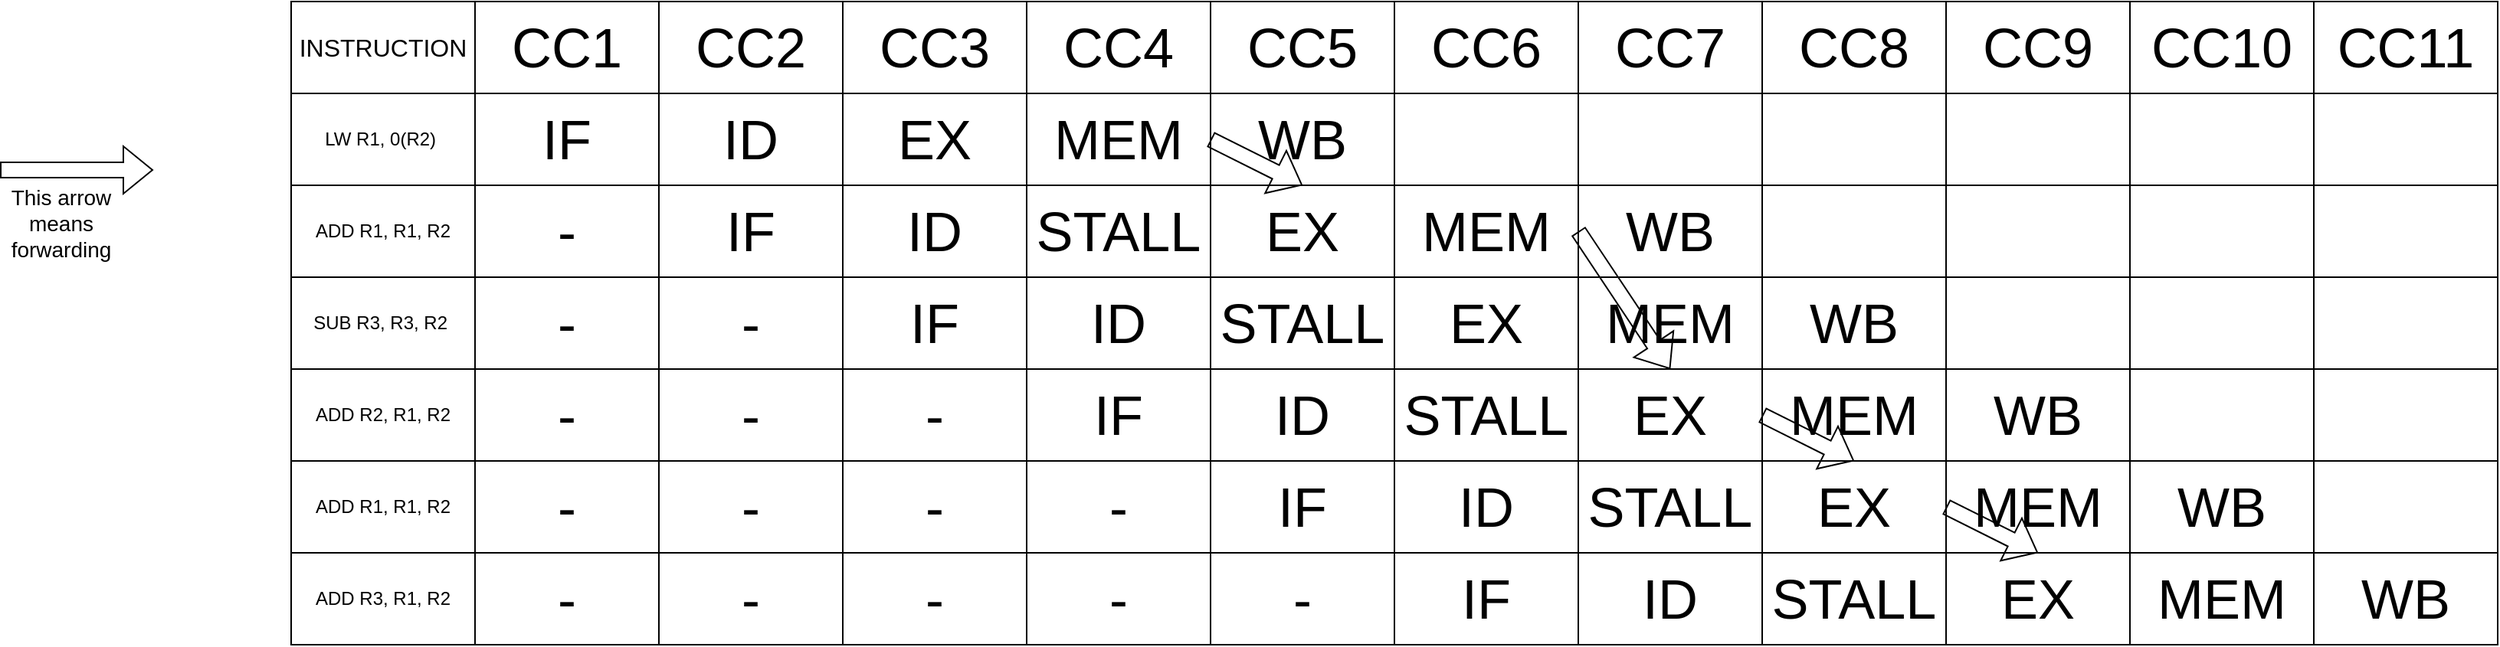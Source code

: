 <mxfile>
    <diagram id="159i7CWXNdlffMHSl1L0" name="Page-1">
        <mxGraphModel dx="2476" dy="864" grid="1" gridSize="10" guides="1" tooltips="1" connect="1" arrows="1" fold="1" page="1" pageScale="1" pageWidth="827" pageHeight="1169" background="#FFFFFF" math="0" shadow="0">
            <root>
                <mxCell id="0"/>
                <mxCell id="1" parent="0"/>
                <mxCell id="JhjFdFe-J3i2mgKOBmKf-1" value="&lt;font style=&quot;font-size: 36px;&quot;&gt;IF&lt;/font&gt;" style="rounded=0;whiteSpace=wrap;html=1;" parent="1" vertex="1">
                    <mxGeometry x="100" y="220" width="120" height="60" as="geometry"/>
                </mxCell>
                <mxCell id="JhjFdFe-J3i2mgKOBmKf-2" value="&lt;font style=&quot;font-size: 36px;&quot;&gt;ID&lt;/font&gt;" style="rounded=0;whiteSpace=wrap;html=1;" parent="1" vertex="1">
                    <mxGeometry x="220" y="220" width="120" height="60" as="geometry"/>
                </mxCell>
                <mxCell id="JhjFdFe-J3i2mgKOBmKf-3" value="&lt;font style=&quot;font-size: 36px;&quot;&gt;EX&lt;/font&gt;" style="rounded=0;whiteSpace=wrap;html=1;" parent="1" vertex="1">
                    <mxGeometry x="340" y="220" width="120" height="60" as="geometry"/>
                </mxCell>
                <mxCell id="JhjFdFe-J3i2mgKOBmKf-4" value="&lt;font style=&quot;font-size: 36px;&quot;&gt;MEM&lt;/font&gt;" style="rounded=0;whiteSpace=wrap;html=1;" parent="1" vertex="1">
                    <mxGeometry x="460" y="220" width="120" height="60" as="geometry"/>
                </mxCell>
                <mxCell id="JhjFdFe-J3i2mgKOBmKf-5" value="&lt;font style=&quot;font-size: 36px;&quot;&gt;WB&lt;/font&gt;" style="rounded=0;whiteSpace=wrap;html=1;" parent="1" vertex="1">
                    <mxGeometry x="580" y="220" width="120" height="60" as="geometry"/>
                </mxCell>
                <mxCell id="JhjFdFe-J3i2mgKOBmKf-6" value="" style="rounded=0;whiteSpace=wrap;html=1;" parent="1" vertex="1">
                    <mxGeometry x="700" y="220" width="120" height="60" as="geometry"/>
                </mxCell>
                <mxCell id="JhjFdFe-J3i2mgKOBmKf-7" value="" style="rounded=0;whiteSpace=wrap;html=1;" parent="1" vertex="1">
                    <mxGeometry x="820" y="220" width="120" height="60" as="geometry"/>
                </mxCell>
                <mxCell id="JhjFdFe-J3i2mgKOBmKf-8" value="" style="rounded=0;whiteSpace=wrap;html=1;" parent="1" vertex="1">
                    <mxGeometry x="940" y="220" width="120" height="60" as="geometry"/>
                </mxCell>
                <mxCell id="JhjFdFe-J3i2mgKOBmKf-9" value="" style="rounded=0;whiteSpace=wrap;html=1;" parent="1" vertex="1">
                    <mxGeometry x="1060" y="220" width="120" height="60" as="geometry"/>
                </mxCell>
                <mxCell id="JhjFdFe-J3i2mgKOBmKf-10" value="" style="rounded=0;whiteSpace=wrap;html=1;" parent="1" vertex="1">
                    <mxGeometry x="1180" y="220" width="120" height="60" as="geometry"/>
                </mxCell>
                <mxCell id="JhjFdFe-J3i2mgKOBmKf-11" value="" style="rounded=0;whiteSpace=wrap;html=1;" parent="1" vertex="1">
                    <mxGeometry x="1300" y="220" width="120" height="60" as="geometry"/>
                </mxCell>
                <mxCell id="JhjFdFe-J3i2mgKOBmKf-17" value="&lt;font style=&quot;font-size: 36px;&quot;&gt;-&lt;/font&gt;" style="rounded=0;whiteSpace=wrap;html=1;" parent="1" vertex="1">
                    <mxGeometry x="100" y="280" width="120" height="60" as="geometry"/>
                </mxCell>
                <mxCell id="JhjFdFe-J3i2mgKOBmKf-18" value="&lt;span style=&quot;font-size: 36px;&quot;&gt;IF&lt;/span&gt;" style="rounded=0;whiteSpace=wrap;html=1;" parent="1" vertex="1">
                    <mxGeometry x="220" y="280" width="120" height="60" as="geometry"/>
                </mxCell>
                <mxCell id="JhjFdFe-J3i2mgKOBmKf-19" value="&lt;span style=&quot;font-size: 36px;&quot;&gt;ID&lt;/span&gt;" style="rounded=0;whiteSpace=wrap;html=1;" parent="1" vertex="1">
                    <mxGeometry x="340" y="280" width="120" height="60" as="geometry"/>
                </mxCell>
                <mxCell id="JhjFdFe-J3i2mgKOBmKf-20" value="&lt;font style=&quot;font-size: 36px;&quot;&gt;STALL&lt;/font&gt;" style="rounded=0;whiteSpace=wrap;html=1;" parent="1" vertex="1">
                    <mxGeometry x="460" y="280" width="120" height="60" as="geometry"/>
                </mxCell>
                <mxCell id="JhjFdFe-J3i2mgKOBmKf-21" value="&lt;span style=&quot;font-size: 36px;&quot;&gt;EX&lt;/span&gt;" style="rounded=0;whiteSpace=wrap;html=1;" parent="1" vertex="1">
                    <mxGeometry x="580" y="280" width="120" height="60" as="geometry"/>
                </mxCell>
                <mxCell id="JhjFdFe-J3i2mgKOBmKf-22" value="&lt;span style=&quot;font-size: 36px;&quot;&gt;MEM&lt;/span&gt;" style="rounded=0;whiteSpace=wrap;html=1;" parent="1" vertex="1">
                    <mxGeometry x="700" y="280" width="120" height="60" as="geometry"/>
                </mxCell>
                <mxCell id="JhjFdFe-J3i2mgKOBmKf-23" value="&lt;span style=&quot;font-size: 36px;&quot;&gt;WB&lt;/span&gt;" style="rounded=0;whiteSpace=wrap;html=1;" parent="1" vertex="1">
                    <mxGeometry x="820" y="280" width="120" height="60" as="geometry"/>
                </mxCell>
                <mxCell id="JhjFdFe-J3i2mgKOBmKf-24" value="" style="rounded=0;whiteSpace=wrap;html=1;" parent="1" vertex="1">
                    <mxGeometry x="940" y="280" width="120" height="60" as="geometry"/>
                </mxCell>
                <mxCell id="JhjFdFe-J3i2mgKOBmKf-25" value="" style="rounded=0;whiteSpace=wrap;html=1;" parent="1" vertex="1">
                    <mxGeometry x="1060" y="280" width="120" height="60" as="geometry"/>
                </mxCell>
                <mxCell id="JhjFdFe-J3i2mgKOBmKf-26" value="" style="rounded=0;whiteSpace=wrap;html=1;" parent="1" vertex="1">
                    <mxGeometry x="1180" y="280" width="120" height="60" as="geometry"/>
                </mxCell>
                <mxCell id="JhjFdFe-J3i2mgKOBmKf-27" value="" style="rounded=0;whiteSpace=wrap;html=1;" parent="1" vertex="1">
                    <mxGeometry x="1300" y="280" width="120" height="60" as="geometry"/>
                </mxCell>
                <mxCell id="JhjFdFe-J3i2mgKOBmKf-35" value="&lt;span style=&quot;font-size: 36px;&quot;&gt;IF&lt;/span&gt;" style="rounded=0;whiteSpace=wrap;html=1;" parent="1" vertex="1">
                    <mxGeometry x="340" y="340" width="120" height="60" as="geometry"/>
                </mxCell>
                <mxCell id="JhjFdFe-J3i2mgKOBmKf-36" value="&lt;span style=&quot;font-size: 36px;&quot;&gt;ID&lt;/span&gt;" style="rounded=0;whiteSpace=wrap;html=1;" parent="1" vertex="1">
                    <mxGeometry x="460" y="340" width="120" height="60" as="geometry"/>
                </mxCell>
                <mxCell id="JhjFdFe-J3i2mgKOBmKf-37" value="&lt;span style=&quot;font-size: 36px;&quot;&gt;STALL&lt;/span&gt;" style="rounded=0;whiteSpace=wrap;html=1;" parent="1" vertex="1">
                    <mxGeometry x="580" y="340" width="120" height="60" as="geometry"/>
                </mxCell>
                <mxCell id="JhjFdFe-J3i2mgKOBmKf-38" value="&lt;span style=&quot;font-size: 36px;&quot;&gt;EX&lt;/span&gt;" style="rounded=0;whiteSpace=wrap;html=1;" parent="1" vertex="1">
                    <mxGeometry x="700" y="340" width="120" height="60" as="geometry"/>
                </mxCell>
                <mxCell id="JhjFdFe-J3i2mgKOBmKf-39" value="&lt;span style=&quot;font-size: 36px;&quot;&gt;MEM&lt;/span&gt;" style="rounded=0;whiteSpace=wrap;html=1;" parent="1" vertex="1">
                    <mxGeometry x="820" y="340" width="120" height="60" as="geometry"/>
                </mxCell>
                <mxCell id="JhjFdFe-J3i2mgKOBmKf-40" value="&lt;span style=&quot;font-size: 36px;&quot;&gt;WB&lt;/span&gt;" style="rounded=0;whiteSpace=wrap;html=1;" parent="1" vertex="1">
                    <mxGeometry x="940" y="340" width="120" height="60" as="geometry"/>
                </mxCell>
                <mxCell id="JhjFdFe-J3i2mgKOBmKf-41" value="" style="rounded=0;whiteSpace=wrap;html=1;" parent="1" vertex="1">
                    <mxGeometry x="1060" y="340" width="120" height="60" as="geometry"/>
                </mxCell>
                <mxCell id="JhjFdFe-J3i2mgKOBmKf-42" value="" style="rounded=0;whiteSpace=wrap;html=1;" parent="1" vertex="1">
                    <mxGeometry x="1180" y="340" width="120" height="60" as="geometry"/>
                </mxCell>
                <mxCell id="JhjFdFe-J3i2mgKOBmKf-43" value="" style="rounded=0;whiteSpace=wrap;html=1;" parent="1" vertex="1">
                    <mxGeometry x="1300" y="340" width="120" height="60" as="geometry"/>
                </mxCell>
                <mxCell id="JhjFdFe-J3i2mgKOBmKf-52" value="&lt;span style=&quot;font-size: 36px;&quot;&gt;IF&lt;/span&gt;" style="rounded=0;whiteSpace=wrap;html=1;" parent="1" vertex="1">
                    <mxGeometry x="460" y="400" width="120" height="60" as="geometry"/>
                </mxCell>
                <mxCell id="JhjFdFe-J3i2mgKOBmKf-53" value="&lt;span style=&quot;font-size: 36px;&quot;&gt;ID&lt;/span&gt;" style="rounded=0;whiteSpace=wrap;html=1;" parent="1" vertex="1">
                    <mxGeometry x="580" y="400" width="120" height="60" as="geometry"/>
                </mxCell>
                <mxCell id="JhjFdFe-J3i2mgKOBmKf-54" value="&lt;span style=&quot;font-size: 36px;&quot;&gt;STALL&lt;/span&gt;" style="rounded=0;whiteSpace=wrap;html=1;" parent="1" vertex="1">
                    <mxGeometry x="700" y="400" width="120" height="60" as="geometry"/>
                </mxCell>
                <mxCell id="JhjFdFe-J3i2mgKOBmKf-55" value="&lt;span style=&quot;font-size: 36px;&quot;&gt;EX&lt;/span&gt;" style="rounded=0;whiteSpace=wrap;html=1;" parent="1" vertex="1">
                    <mxGeometry x="820" y="400" width="120" height="60" as="geometry"/>
                </mxCell>
                <mxCell id="JhjFdFe-J3i2mgKOBmKf-56" value="&lt;span style=&quot;font-size: 36px;&quot;&gt;MEM&lt;/span&gt;" style="rounded=0;whiteSpace=wrap;html=1;" parent="1" vertex="1">
                    <mxGeometry x="940" y="400" width="120" height="60" as="geometry"/>
                </mxCell>
                <mxCell id="JhjFdFe-J3i2mgKOBmKf-57" value="&lt;span style=&quot;font-size: 36px;&quot;&gt;WB&lt;/span&gt;" style="rounded=0;whiteSpace=wrap;html=1;" parent="1" vertex="1">
                    <mxGeometry x="1060" y="400" width="120" height="60" as="geometry"/>
                </mxCell>
                <mxCell id="JhjFdFe-J3i2mgKOBmKf-58" value="" style="rounded=0;whiteSpace=wrap;html=1;" parent="1" vertex="1">
                    <mxGeometry x="1180" y="400" width="120" height="60" as="geometry"/>
                </mxCell>
                <mxCell id="JhjFdFe-J3i2mgKOBmKf-59" value="" style="rounded=0;whiteSpace=wrap;html=1;" parent="1" vertex="1">
                    <mxGeometry x="1300" y="400" width="120" height="60" as="geometry"/>
                </mxCell>
                <mxCell id="JhjFdFe-J3i2mgKOBmKf-101" value="&lt;span style=&quot;font-size: 36px;&quot;&gt;IF&lt;/span&gt;" style="rounded=0;whiteSpace=wrap;html=1;" parent="1" vertex="1">
                    <mxGeometry x="580" y="460" width="120" height="60" as="geometry"/>
                </mxCell>
                <mxCell id="JhjFdFe-J3i2mgKOBmKf-102" value="&lt;span style=&quot;font-size: 36px;&quot;&gt;ID&lt;/span&gt;" style="rounded=0;whiteSpace=wrap;html=1;" parent="1" vertex="1">
                    <mxGeometry x="700" y="460" width="120" height="60" as="geometry"/>
                </mxCell>
                <mxCell id="JhjFdFe-J3i2mgKOBmKf-103" value="&lt;span style=&quot;font-size: 36px;&quot;&gt;STALL&lt;/span&gt;" style="rounded=0;whiteSpace=wrap;html=1;" parent="1" vertex="1">
                    <mxGeometry x="820" y="460" width="120" height="60" as="geometry"/>
                </mxCell>
                <mxCell id="JhjFdFe-J3i2mgKOBmKf-104" value="&lt;span style=&quot;font-size: 36px;&quot;&gt;EX&lt;/span&gt;" style="rounded=0;whiteSpace=wrap;html=1;" parent="1" vertex="1">
                    <mxGeometry x="940" y="460" width="120" height="60" as="geometry"/>
                </mxCell>
                <mxCell id="JhjFdFe-J3i2mgKOBmKf-105" value="&lt;span style=&quot;font-size: 36px;&quot;&gt;MEM&lt;/span&gt;" style="rounded=0;whiteSpace=wrap;html=1;" parent="1" vertex="1">
                    <mxGeometry x="1060" y="460" width="120" height="60" as="geometry"/>
                </mxCell>
                <mxCell id="JhjFdFe-J3i2mgKOBmKf-106" value="&lt;span style=&quot;font-size: 36px;&quot;&gt;WB&lt;/span&gt;" style="rounded=0;whiteSpace=wrap;html=1;" parent="1" vertex="1">
                    <mxGeometry x="1180" y="460" width="120" height="60" as="geometry"/>
                </mxCell>
                <mxCell id="JhjFdFe-J3i2mgKOBmKf-107" value="" style="rounded=0;whiteSpace=wrap;html=1;" parent="1" vertex="1">
                    <mxGeometry x="1300" y="460" width="120" height="60" as="geometry"/>
                </mxCell>
                <mxCell id="JhjFdFe-J3i2mgKOBmKf-118" value="&lt;span style=&quot;font-size: 36px;&quot;&gt;IF&lt;/span&gt;" style="rounded=0;whiteSpace=wrap;html=1;" parent="1" vertex="1">
                    <mxGeometry x="700" y="520" width="120" height="60" as="geometry"/>
                </mxCell>
                <mxCell id="JhjFdFe-J3i2mgKOBmKf-119" value="&lt;span style=&quot;font-size: 36px;&quot;&gt;ID&lt;/span&gt;" style="rounded=0;whiteSpace=wrap;html=1;" parent="1" vertex="1">
                    <mxGeometry x="820" y="520" width="120" height="60" as="geometry"/>
                </mxCell>
                <mxCell id="JhjFdFe-J3i2mgKOBmKf-120" value="&lt;span style=&quot;font-size: 36px;&quot;&gt;STALL&lt;/span&gt;" style="rounded=0;whiteSpace=wrap;html=1;" parent="1" vertex="1">
                    <mxGeometry x="940" y="520" width="120" height="60" as="geometry"/>
                </mxCell>
                <mxCell id="JhjFdFe-J3i2mgKOBmKf-121" value="&lt;span style=&quot;font-size: 36px;&quot;&gt;EX&lt;/span&gt;" style="rounded=0;whiteSpace=wrap;html=1;" parent="1" vertex="1">
                    <mxGeometry x="1060" y="520" width="120" height="60" as="geometry"/>
                </mxCell>
                <mxCell id="JhjFdFe-J3i2mgKOBmKf-122" value="&lt;span style=&quot;font-size: 36px;&quot;&gt;MEM&lt;/span&gt;" style="rounded=0;whiteSpace=wrap;html=1;" parent="1" vertex="1">
                    <mxGeometry x="1180" y="520" width="120" height="60" as="geometry"/>
                </mxCell>
                <mxCell id="JhjFdFe-J3i2mgKOBmKf-123" value="&lt;span style=&quot;font-size: 36px;&quot;&gt;WB&lt;/span&gt;" style="rounded=0;whiteSpace=wrap;html=1;" parent="1" vertex="1">
                    <mxGeometry x="1300" y="520" width="120" height="60" as="geometry"/>
                </mxCell>
                <mxCell id="JhjFdFe-J3i2mgKOBmKf-162" value="&lt;font style=&quot;font-size: 36px;&quot;&gt;-&lt;/font&gt;" style="rounded=0;whiteSpace=wrap;html=1;" parent="1" vertex="1">
                    <mxGeometry x="220" y="340" width="120" height="60" as="geometry"/>
                </mxCell>
                <mxCell id="JhjFdFe-J3i2mgKOBmKf-163" value="&lt;font style=&quot;font-size: 36px;&quot;&gt;-&lt;/font&gt;" style="rounded=0;whiteSpace=wrap;html=1;" parent="1" vertex="1">
                    <mxGeometry x="340" y="400" width="120" height="60" as="geometry"/>
                </mxCell>
                <mxCell id="JhjFdFe-J3i2mgKOBmKf-164" value="&lt;font style=&quot;font-size: 36px;&quot;&gt;-&lt;/font&gt;" style="rounded=0;whiteSpace=wrap;html=1;" parent="1" vertex="1">
                    <mxGeometry x="460" y="460" width="120" height="60" as="geometry"/>
                </mxCell>
                <mxCell id="JhjFdFe-J3i2mgKOBmKf-165" value="&lt;font style=&quot;font-size: 36px;&quot;&gt;-&lt;/font&gt;" style="rounded=0;whiteSpace=wrap;html=1;" parent="1" vertex="1">
                    <mxGeometry x="580" y="520" width="120" height="60" as="geometry"/>
                </mxCell>
                <mxCell id="JhjFdFe-J3i2mgKOBmKf-168" value="&lt;font style=&quot;font-size: 36px;&quot;&gt;-&lt;/font&gt;" style="rounded=0;whiteSpace=wrap;html=1;" parent="1" vertex="1">
                    <mxGeometry x="100" y="340" width="120" height="60" as="geometry"/>
                </mxCell>
                <mxCell id="JhjFdFe-J3i2mgKOBmKf-169" value="&lt;font style=&quot;font-size: 36px;&quot;&gt;-&lt;/font&gt;" style="rounded=0;whiteSpace=wrap;html=1;" parent="1" vertex="1">
                    <mxGeometry x="100" y="400" width="120" height="60" as="geometry"/>
                </mxCell>
                <mxCell id="JhjFdFe-J3i2mgKOBmKf-170" value="&lt;font style=&quot;font-size: 36px;&quot;&gt;-&lt;/font&gt;" style="rounded=0;whiteSpace=wrap;html=1;" parent="1" vertex="1">
                    <mxGeometry x="100" y="460" width="120" height="60" as="geometry"/>
                </mxCell>
                <mxCell id="JhjFdFe-J3i2mgKOBmKf-175" value="&lt;font style=&quot;font-size: 36px;&quot;&gt;-&lt;/font&gt;" style="rounded=0;whiteSpace=wrap;html=1;" parent="1" vertex="1">
                    <mxGeometry x="220" y="400" width="120" height="60" as="geometry"/>
                </mxCell>
                <mxCell id="JhjFdFe-J3i2mgKOBmKf-176" value="&lt;font style=&quot;font-size: 36px;&quot;&gt;-&lt;/font&gt;" style="rounded=0;whiteSpace=wrap;html=1;" parent="1" vertex="1">
                    <mxGeometry x="220" y="460" width="120" height="60" as="geometry"/>
                </mxCell>
                <mxCell id="JhjFdFe-J3i2mgKOBmKf-177" value="&lt;font style=&quot;font-size: 36px;&quot;&gt;-&lt;/font&gt;" style="rounded=0;whiteSpace=wrap;html=1;" parent="1" vertex="1">
                    <mxGeometry x="340" y="460" width="120" height="60" as="geometry"/>
                </mxCell>
                <mxCell id="JhjFdFe-J3i2mgKOBmKf-178" value="&lt;font style=&quot;font-size: 36px;&quot;&gt;-&lt;/font&gt;" style="rounded=0;whiteSpace=wrap;html=1;" parent="1" vertex="1">
                    <mxGeometry x="340" y="520" width="120" height="60" as="geometry"/>
                </mxCell>
                <mxCell id="JhjFdFe-J3i2mgKOBmKf-179" value="&lt;font style=&quot;font-size: 36px;&quot;&gt;-&lt;/font&gt;" style="rounded=0;whiteSpace=wrap;html=1;" parent="1" vertex="1">
                    <mxGeometry x="100" y="520" width="120" height="60" as="geometry"/>
                </mxCell>
                <mxCell id="JhjFdFe-J3i2mgKOBmKf-181" value="&lt;font style=&quot;font-size: 36px;&quot;&gt;-&lt;/font&gt;" style="rounded=0;whiteSpace=wrap;html=1;" parent="1" vertex="1">
                    <mxGeometry x="220" y="520" width="120" height="60" as="geometry"/>
                </mxCell>
                <mxCell id="JhjFdFe-J3i2mgKOBmKf-183" value="&lt;font style=&quot;font-size: 36px;&quot;&gt;-&lt;/font&gt;" style="rounded=0;whiteSpace=wrap;html=1;" parent="1" vertex="1">
                    <mxGeometry x="460" y="520" width="120" height="60" as="geometry"/>
                </mxCell>
                <mxCell id="JhjFdFe-J3i2mgKOBmKf-193" value="&lt;span style=&quot;font-size: 36px;&quot;&gt;CC7&lt;/span&gt;" style="rounded=0;whiteSpace=wrap;html=1;" parent="1" vertex="1">
                    <mxGeometry x="820" y="160" width="120" height="60" as="geometry"/>
                </mxCell>
                <mxCell id="JhjFdFe-J3i2mgKOBmKf-194" value="&lt;span style=&quot;font-size: 36px;&quot;&gt;CC8&lt;/span&gt;" style="rounded=0;whiteSpace=wrap;html=1;" parent="1" vertex="1">
                    <mxGeometry x="940" y="160" width="120" height="60" as="geometry"/>
                </mxCell>
                <mxCell id="JhjFdFe-J3i2mgKOBmKf-195" value="&lt;span style=&quot;font-size: 36px;&quot;&gt;CC9&lt;br&gt;&lt;/span&gt;" style="rounded=0;whiteSpace=wrap;html=1;" parent="1" vertex="1">
                    <mxGeometry x="1060" y="160" width="120" height="60" as="geometry"/>
                </mxCell>
                <mxCell id="JhjFdFe-J3i2mgKOBmKf-196" value="&lt;span style=&quot;font-size: 36px;&quot;&gt;CC10&lt;/span&gt;" style="rounded=0;whiteSpace=wrap;html=1;" parent="1" vertex="1">
                    <mxGeometry x="1180" y="160" width="120" height="60" as="geometry"/>
                </mxCell>
                <mxCell id="JhjFdFe-J3i2mgKOBmKf-197" value="&lt;span style=&quot;font-size: 36px;&quot;&gt;CC11&lt;/span&gt;" style="rounded=0;whiteSpace=wrap;html=1;" parent="1" vertex="1">
                    <mxGeometry x="1300" y="160" width="120" height="60" as="geometry"/>
                </mxCell>
                <mxCell id="JhjFdFe-J3i2mgKOBmKf-199" value="&lt;font style=&quot;font-size: 36px;&quot;&gt;CC6&lt;/font&gt;" style="rounded=0;whiteSpace=wrap;html=1;" parent="1" vertex="1">
                    <mxGeometry x="700" y="160" width="120" height="60" as="geometry"/>
                </mxCell>
                <mxCell id="JhjFdFe-J3i2mgKOBmKf-200" value="&lt;font style=&quot;font-size: 36px;&quot;&gt;CC1&lt;/font&gt;" style="rounded=0;whiteSpace=wrap;html=1;" parent="1" vertex="1">
                    <mxGeometry x="100" y="160" width="120" height="60" as="geometry"/>
                </mxCell>
                <mxCell id="JhjFdFe-J3i2mgKOBmKf-201" value="&lt;font style=&quot;font-size: 36px;&quot;&gt;CC2&lt;/font&gt;" style="rounded=0;whiteSpace=wrap;html=1;" parent="1" vertex="1">
                    <mxGeometry x="220" y="160" width="120" height="60" as="geometry"/>
                </mxCell>
                <mxCell id="JhjFdFe-J3i2mgKOBmKf-202" value="&lt;font style=&quot;font-size: 36px;&quot;&gt;CC4&lt;/font&gt;" style="rounded=0;whiteSpace=wrap;html=1;" parent="1" vertex="1">
                    <mxGeometry x="460" y="160" width="120" height="60" as="geometry"/>
                </mxCell>
                <mxCell id="JhjFdFe-J3i2mgKOBmKf-203" value="&lt;font style=&quot;font-size: 36px;&quot;&gt;CC3&lt;/font&gt;" style="rounded=0;whiteSpace=wrap;html=1;" parent="1" vertex="1">
                    <mxGeometry x="340" y="160" width="120" height="60" as="geometry"/>
                </mxCell>
                <mxCell id="JhjFdFe-J3i2mgKOBmKf-204" value="&lt;font style=&quot;font-size: 36px;&quot;&gt;CC5&lt;/font&gt;" style="rounded=0;whiteSpace=wrap;html=1;" parent="1" vertex="1">
                    <mxGeometry x="580" y="160" width="120" height="60" as="geometry"/>
                </mxCell>
                <mxCell id="JhjFdFe-J3i2mgKOBmKf-206" value="LW R1, 0(R2)&amp;nbsp;" style="rounded=0;whiteSpace=wrap;html=1;" parent="1" vertex="1">
                    <mxGeometry x="-20" y="220" width="120" height="60" as="geometry"/>
                </mxCell>
                <mxCell id="JhjFdFe-J3i2mgKOBmKf-207" value="ADD R1, R1, R2" style="rounded=0;whiteSpace=wrap;html=1;" parent="1" vertex="1">
                    <mxGeometry x="-20" y="280" width="120" height="60" as="geometry"/>
                </mxCell>
                <mxCell id="JhjFdFe-J3i2mgKOBmKf-208" value="SUB R3, R3, R2&amp;nbsp;" style="rounded=0;whiteSpace=wrap;html=1;" parent="1" vertex="1">
                    <mxGeometry x="-20" y="340" width="120" height="60" as="geometry"/>
                </mxCell>
                <mxCell id="JhjFdFe-J3i2mgKOBmKf-209" value="ADD R2, R1, R2" style="rounded=0;whiteSpace=wrap;html=1;" parent="1" vertex="1">
                    <mxGeometry x="-20" y="400" width="120" height="60" as="geometry"/>
                </mxCell>
                <mxCell id="JhjFdFe-J3i2mgKOBmKf-210" value="ADD R1, R1, R2" style="rounded=0;whiteSpace=wrap;html=1;" parent="1" vertex="1">
                    <mxGeometry x="-20" y="460" width="120" height="60" as="geometry"/>
                </mxCell>
                <mxCell id="JhjFdFe-J3i2mgKOBmKf-211" value="ADD R3, R1, R2" style="rounded=0;whiteSpace=wrap;html=1;" parent="1" vertex="1">
                    <mxGeometry x="-20" y="520" width="120" height="60" as="geometry"/>
                </mxCell>
                <mxCell id="JhjFdFe-J3i2mgKOBmKf-212" value="&lt;font size=&quot;3&quot;&gt;INSTRUCTION&lt;/font&gt;" style="rounded=0;whiteSpace=wrap;html=1;" parent="1" vertex="1">
                    <mxGeometry x="-20" y="160" width="120" height="60" as="geometry"/>
                </mxCell>
                <mxCell id="JhjFdFe-J3i2mgKOBmKf-214" value="" style="shape=flexArrow;endArrow=classic;html=1;rounded=0;fontSize=24;entryX=0.5;entryY=1;entryDx=0;entryDy=0;exitX=0;exitY=0.5;exitDx=0;exitDy=0;" parent="1" source="JhjFdFe-J3i2mgKOBmKf-5" target="JhjFdFe-J3i2mgKOBmKf-5" edge="1">
                    <mxGeometry width="50" height="50" relative="1" as="geometry">
                        <mxPoint x="660" y="310" as="sourcePoint"/>
                        <mxPoint x="710" y="260" as="targetPoint"/>
                    </mxGeometry>
                </mxCell>
                <mxCell id="JhjFdFe-J3i2mgKOBmKf-217" value="" style="shape=flexArrow;endArrow=classic;html=1;rounded=0;fontSize=24;entryX=0.5;entryY=0;entryDx=0;entryDy=0;" parent="1" target="JhjFdFe-J3i2mgKOBmKf-104" edge="1">
                    <mxGeometry width="50" height="50" relative="1" as="geometry">
                        <mxPoint x="940" y="430" as="sourcePoint"/>
                        <mxPoint x="890" y="410" as="targetPoint"/>
                    </mxGeometry>
                </mxCell>
                <mxCell id="JhjFdFe-J3i2mgKOBmKf-220" value="" style="shape=flexArrow;endArrow=classic;html=1;rounded=0;fontSize=14;" parent="1" edge="1">
                    <mxGeometry width="50" height="50" relative="1" as="geometry">
                        <mxPoint x="-210" y="270" as="sourcePoint"/>
                        <mxPoint x="-110" y="270" as="targetPoint"/>
                    </mxGeometry>
                </mxCell>
                <mxCell id="JhjFdFe-J3i2mgKOBmKf-221" value="This arrow means forwarding" style="text;html=1;strokeColor=none;fillColor=none;align=center;verticalAlign=middle;whiteSpace=wrap;rounded=0;fontSize=14;" parent="1" vertex="1">
                    <mxGeometry x="-200" y="290" width="60" height="30" as="geometry"/>
                </mxCell>
                <mxCell id="2" value="" style="shape=flexArrow;endArrow=classic;html=1;rounded=0;fontSize=24;entryX=0.5;entryY=1;entryDx=0;entryDy=0;exitX=0;exitY=0.5;exitDx=0;exitDy=0;" parent="1" source="JhjFdFe-J3i2mgKOBmKf-105" target="JhjFdFe-J3i2mgKOBmKf-105" edge="1">
                    <mxGeometry width="50" height="50" relative="1" as="geometry">
                        <mxPoint x="1060" y="490" as="sourcePoint"/>
                        <mxPoint x="1010" y="470" as="targetPoint"/>
                    </mxGeometry>
                </mxCell>
                <mxCell id="4" value="" style="shape=flexArrow;endArrow=classic;html=1;rounded=0;fontSize=24;entryX=0.5;entryY=0;entryDx=0;entryDy=0;exitX=1;exitY=0.5;exitDx=0;exitDy=0;" parent="1" source="JhjFdFe-J3i2mgKOBmKf-22" target="JhjFdFe-J3i2mgKOBmKf-55" edge="1">
                    <mxGeometry width="50" height="50" relative="1" as="geometry">
                        <mxPoint x="590" y="260" as="sourcePoint"/>
                        <mxPoint x="650" y="290" as="targetPoint"/>
                    </mxGeometry>
                </mxCell>
            </root>
        </mxGraphModel>
    </diagram>
</mxfile>